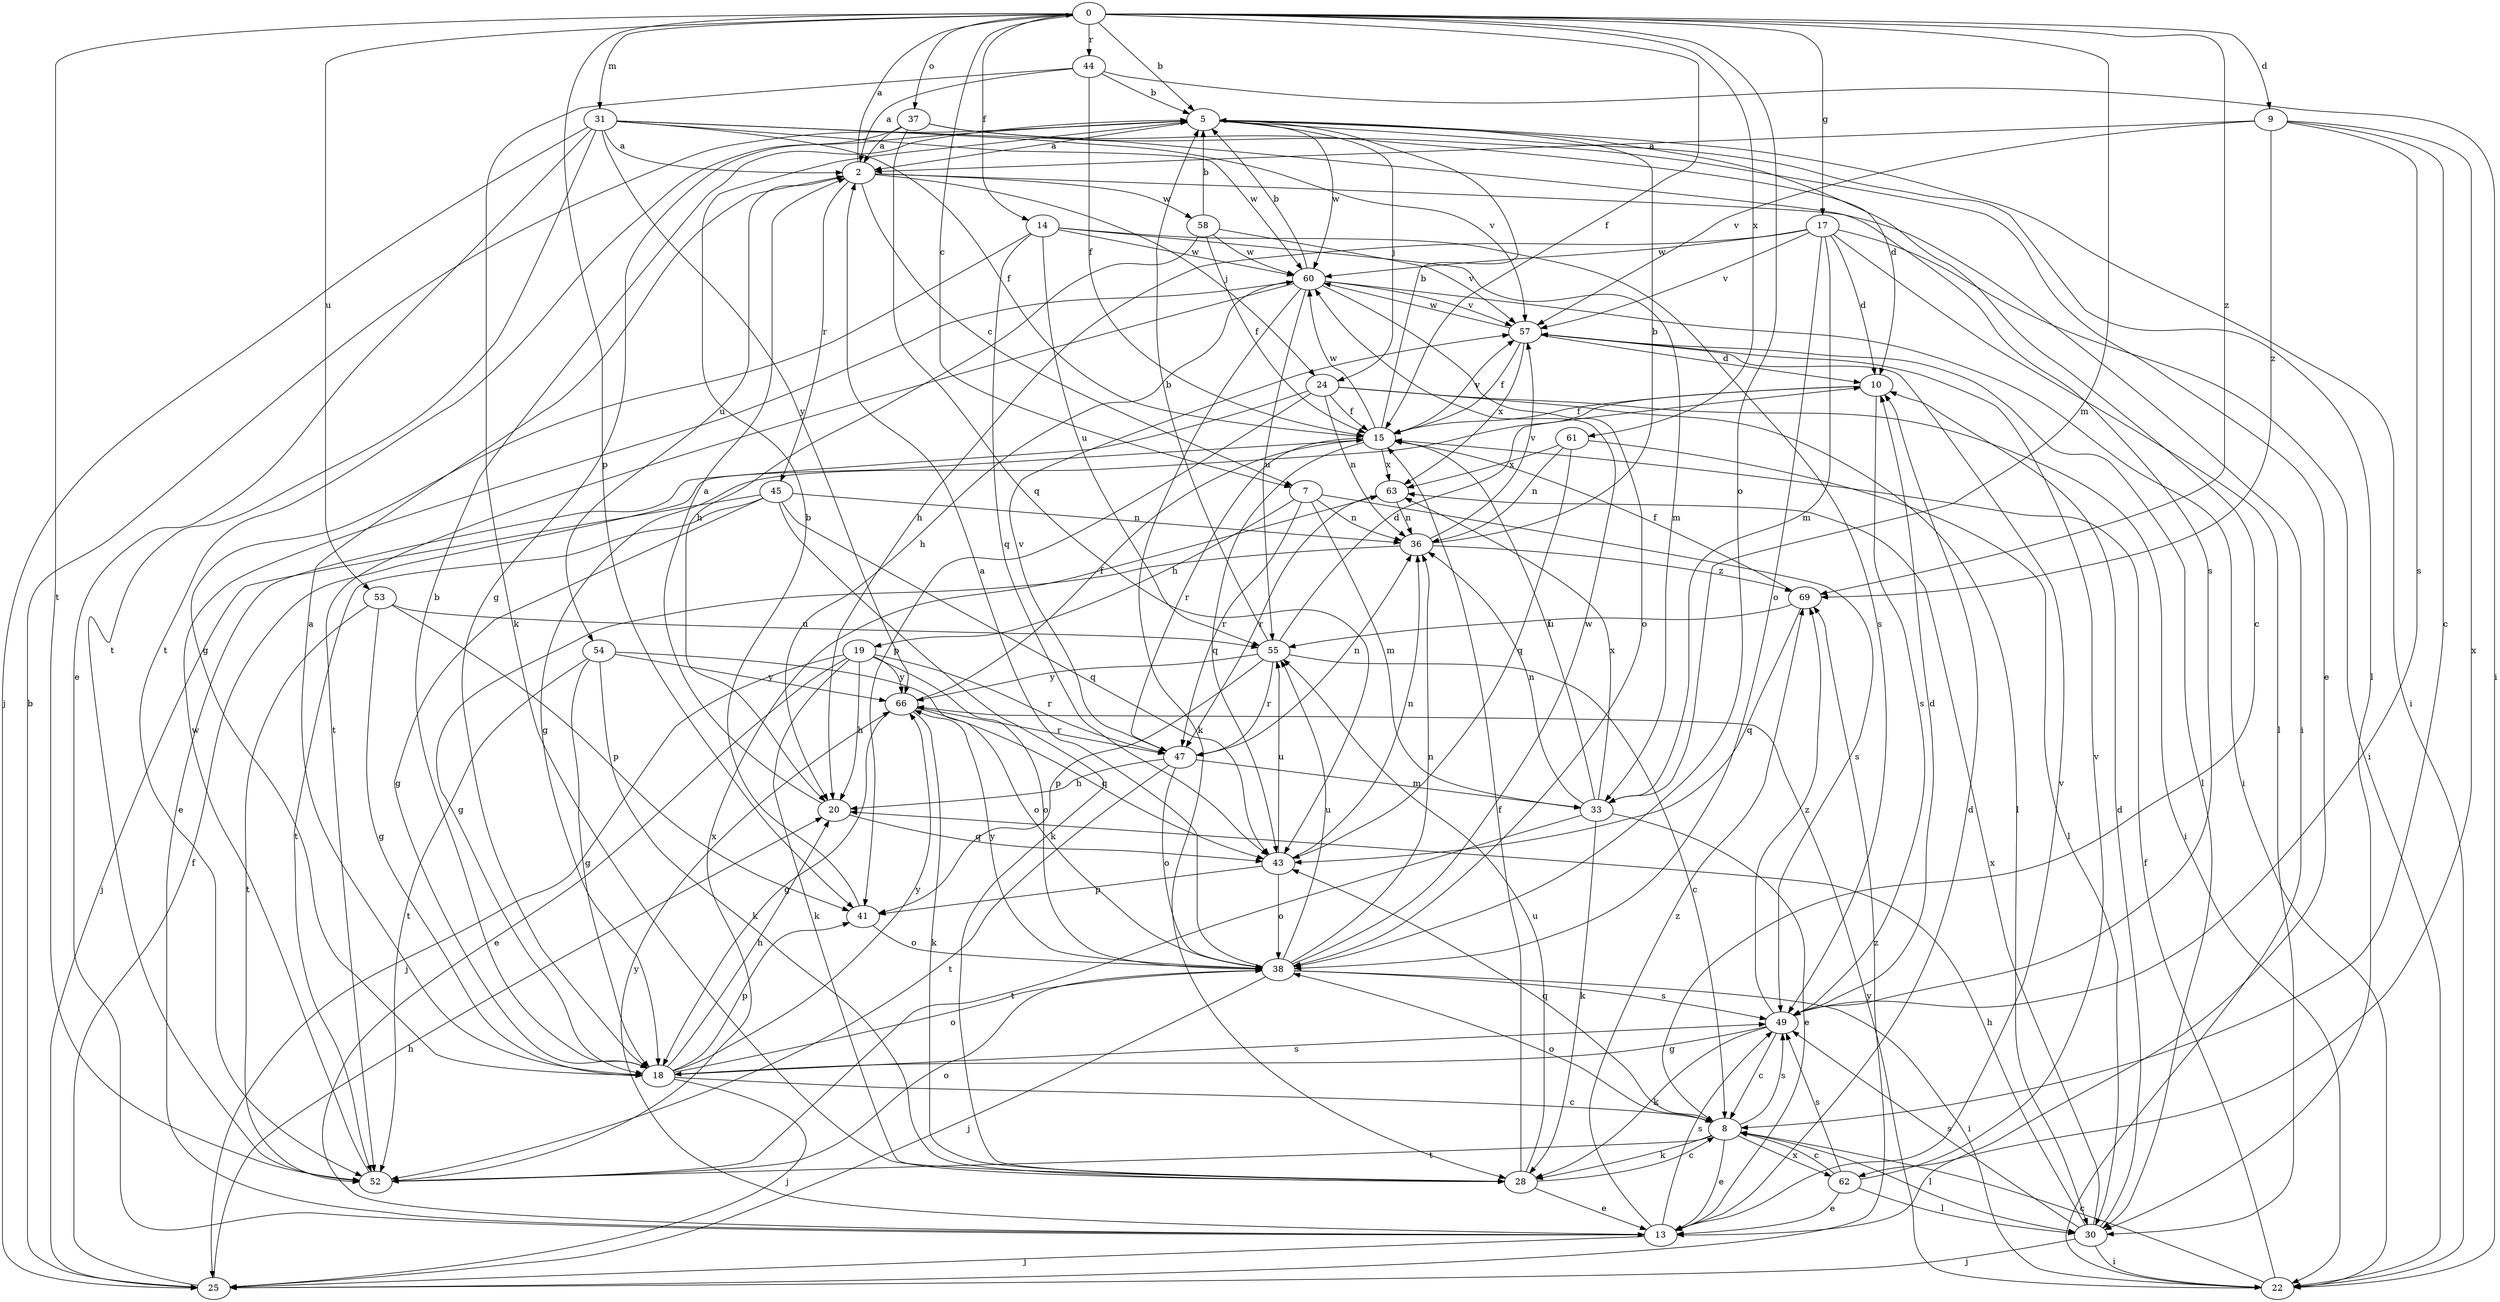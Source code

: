 strict digraph  {
0;
2;
5;
7;
8;
9;
10;
13;
14;
15;
17;
18;
19;
20;
22;
24;
25;
28;
30;
31;
33;
36;
37;
38;
41;
43;
44;
45;
47;
49;
52;
53;
54;
55;
57;
58;
60;
61;
62;
63;
66;
69;
0 -> 5  [label=b];
0 -> 7  [label=c];
0 -> 9  [label=d];
0 -> 14  [label=f];
0 -> 15  [label=f];
0 -> 17  [label=g];
0 -> 31  [label=m];
0 -> 33  [label=m];
0 -> 37  [label=o];
0 -> 38  [label=o];
0 -> 41  [label=p];
0 -> 44  [label=r];
0 -> 52  [label=t];
0 -> 53  [label=u];
0 -> 61  [label=x];
0 -> 69  [label=z];
2 -> 0  [label=a];
2 -> 7  [label=c];
2 -> 22  [label=i];
2 -> 24  [label=j];
2 -> 45  [label=r];
2 -> 54  [label=u];
2 -> 58  [label=w];
5 -> 2  [label=a];
5 -> 8  [label=c];
5 -> 22  [label=i];
5 -> 24  [label=j];
5 -> 30  [label=l];
5 -> 52  [label=t];
5 -> 60  [label=w];
7 -> 19  [label=h];
7 -> 33  [label=m];
7 -> 36  [label=n];
7 -> 47  [label=r];
7 -> 49  [label=s];
8 -> 13  [label=e];
8 -> 28  [label=k];
8 -> 30  [label=l];
8 -> 38  [label=o];
8 -> 43  [label=q];
8 -> 49  [label=s];
8 -> 52  [label=t];
8 -> 62  [label=x];
9 -> 2  [label=a];
9 -> 8  [label=c];
9 -> 49  [label=s];
9 -> 57  [label=v];
9 -> 62  [label=x];
9 -> 69  [label=z];
10 -> 15  [label=f];
10 -> 18  [label=g];
10 -> 49  [label=s];
13 -> 10  [label=d];
13 -> 25  [label=j];
13 -> 49  [label=s];
13 -> 57  [label=v];
13 -> 66  [label=y];
13 -> 69  [label=z];
14 -> 18  [label=g];
14 -> 33  [label=m];
14 -> 43  [label=q];
14 -> 49  [label=s];
14 -> 55  [label=u];
14 -> 60  [label=w];
15 -> 5  [label=b];
15 -> 43  [label=q];
15 -> 47  [label=r];
15 -> 57  [label=v];
15 -> 60  [label=w];
15 -> 63  [label=x];
17 -> 10  [label=d];
17 -> 20  [label=h];
17 -> 22  [label=i];
17 -> 30  [label=l];
17 -> 33  [label=m];
17 -> 38  [label=o];
17 -> 57  [label=v];
17 -> 60  [label=w];
18 -> 2  [label=a];
18 -> 5  [label=b];
18 -> 8  [label=c];
18 -> 20  [label=h];
18 -> 25  [label=j];
18 -> 38  [label=o];
18 -> 41  [label=p];
18 -> 49  [label=s];
18 -> 66  [label=y];
19 -> 13  [label=e];
19 -> 20  [label=h];
19 -> 25  [label=j];
19 -> 28  [label=k];
19 -> 38  [label=o];
19 -> 47  [label=r];
19 -> 66  [label=y];
20 -> 2  [label=a];
20 -> 43  [label=q];
22 -> 8  [label=c];
22 -> 15  [label=f];
22 -> 66  [label=y];
24 -> 13  [label=e];
24 -> 15  [label=f];
24 -> 22  [label=i];
24 -> 30  [label=l];
24 -> 36  [label=n];
24 -> 41  [label=p];
25 -> 5  [label=b];
25 -> 15  [label=f];
25 -> 20  [label=h];
25 -> 69  [label=z];
28 -> 8  [label=c];
28 -> 13  [label=e];
28 -> 15  [label=f];
28 -> 55  [label=u];
30 -> 10  [label=d];
30 -> 20  [label=h];
30 -> 22  [label=i];
30 -> 25  [label=j];
30 -> 49  [label=s];
30 -> 63  [label=x];
31 -> 2  [label=a];
31 -> 13  [label=e];
31 -> 15  [label=f];
31 -> 25  [label=j];
31 -> 49  [label=s];
31 -> 52  [label=t];
31 -> 57  [label=v];
31 -> 60  [label=w];
31 -> 66  [label=y];
33 -> 13  [label=e];
33 -> 15  [label=f];
33 -> 28  [label=k];
33 -> 36  [label=n];
33 -> 52  [label=t];
33 -> 63  [label=x];
36 -> 5  [label=b];
36 -> 18  [label=g];
36 -> 57  [label=v];
36 -> 69  [label=z];
37 -> 2  [label=a];
37 -> 10  [label=d];
37 -> 13  [label=e];
37 -> 18  [label=g];
37 -> 43  [label=q];
38 -> 2  [label=a];
38 -> 22  [label=i];
38 -> 25  [label=j];
38 -> 36  [label=n];
38 -> 49  [label=s];
38 -> 55  [label=u];
38 -> 60  [label=w];
38 -> 66  [label=y];
41 -> 5  [label=b];
41 -> 38  [label=o];
43 -> 36  [label=n];
43 -> 38  [label=o];
43 -> 41  [label=p];
43 -> 55  [label=u];
44 -> 2  [label=a];
44 -> 5  [label=b];
44 -> 15  [label=f];
44 -> 22  [label=i];
44 -> 28  [label=k];
45 -> 18  [label=g];
45 -> 25  [label=j];
45 -> 28  [label=k];
45 -> 36  [label=n];
45 -> 43  [label=q];
45 -> 52  [label=t];
47 -> 20  [label=h];
47 -> 33  [label=m];
47 -> 36  [label=n];
47 -> 38  [label=o];
47 -> 52  [label=t];
47 -> 57  [label=v];
49 -> 8  [label=c];
49 -> 10  [label=d];
49 -> 18  [label=g];
49 -> 28  [label=k];
49 -> 69  [label=z];
52 -> 38  [label=o];
52 -> 60  [label=w];
52 -> 63  [label=x];
53 -> 18  [label=g];
53 -> 41  [label=p];
53 -> 52  [label=t];
53 -> 55  [label=u];
54 -> 18  [label=g];
54 -> 28  [label=k];
54 -> 38  [label=o];
54 -> 52  [label=t];
54 -> 66  [label=y];
55 -> 5  [label=b];
55 -> 8  [label=c];
55 -> 10  [label=d];
55 -> 41  [label=p];
55 -> 47  [label=r];
55 -> 66  [label=y];
57 -> 10  [label=d];
57 -> 15  [label=f];
57 -> 30  [label=l];
57 -> 60  [label=w];
57 -> 63  [label=x];
58 -> 5  [label=b];
58 -> 15  [label=f];
58 -> 20  [label=h];
58 -> 57  [label=v];
58 -> 60  [label=w];
60 -> 5  [label=b];
60 -> 20  [label=h];
60 -> 22  [label=i];
60 -> 28  [label=k];
60 -> 38  [label=o];
60 -> 52  [label=t];
60 -> 55  [label=u];
60 -> 57  [label=v];
61 -> 30  [label=l];
61 -> 36  [label=n];
61 -> 43  [label=q];
61 -> 63  [label=x];
62 -> 8  [label=c];
62 -> 13  [label=e];
62 -> 30  [label=l];
62 -> 49  [label=s];
62 -> 57  [label=v];
63 -> 36  [label=n];
63 -> 47  [label=r];
66 -> 15  [label=f];
66 -> 18  [label=g];
66 -> 28  [label=k];
66 -> 43  [label=q];
66 -> 47  [label=r];
69 -> 15  [label=f];
69 -> 43  [label=q];
69 -> 55  [label=u];
}
